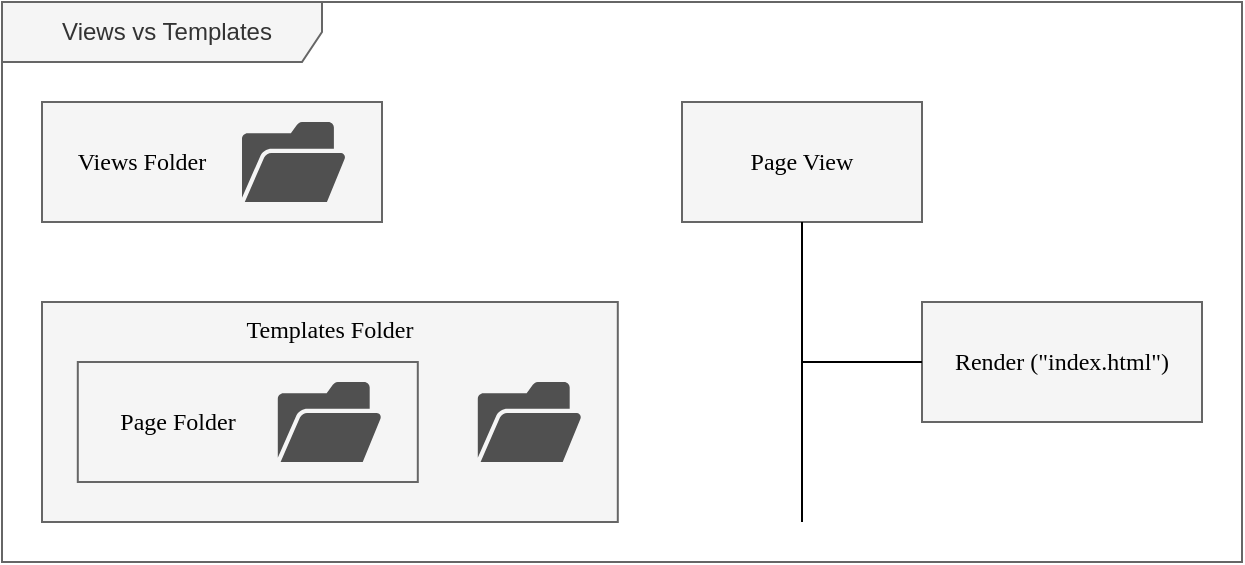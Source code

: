 <mxfile>
    <diagram id="hVWNacycG0EmZBMDkKeU" name="Phoenix">
        <mxGraphModel dx="180" dy="771" grid="1" gridSize="10" guides="1" tooltips="1" connect="1" arrows="1" fold="1" page="1" pageScale="1" pageWidth="850" pageHeight="1100" background="#FFFFFF" math="0" shadow="0">
            <root>
                <mxCell id="0"/>
                <mxCell id="1" parent="0"/>
                <mxCell id="51" value="Views vs Templates" style="shape=umlFrame;whiteSpace=wrap;html=1;width=160;height=30;boundedLbl=1;verticalAlign=middle;align=center;spacingLeft=5;rounded=0;sketch=0;fontColor=#333333;strokeColor=#666666;fillColor=#f5f5f5;" vertex="1" parent="1">
                    <mxGeometry x="880" y="40" width="620" height="280" as="geometry"/>
                </mxCell>
                <mxCell id="60" value="Page View" style="rounded=0;whiteSpace=wrap;html=1;fillColor=#f5f5f5;strokeColor=#666666;fontColor=#000000;fontFamily=Verdana;" vertex="1" parent="1">
                    <mxGeometry x="1220" y="90" width="120" height="60" as="geometry"/>
                </mxCell>
                <mxCell id="61" style="rounded=1;orthogonalLoop=1;jettySize=auto;html=1;strokeColor=#000000;endArrow=none;endFill=0;exitX=0.5;exitY=1;exitDx=0;exitDy=0;" edge="1" parent="1" source="60">
                    <mxGeometry relative="1" as="geometry">
                        <mxPoint x="1280" y="300" as="targetPoint"/>
                        <mxPoint x="1270" y="160" as="sourcePoint"/>
                    </mxGeometry>
                </mxCell>
                <mxCell id="62" value="Render (&quot;index.html&quot;)" style="rounded=0;whiteSpace=wrap;html=1;fillColor=#f5f5f5;strokeColor=#666666;fontColor=#000000;fontFamily=Verdana;" vertex="1" parent="1">
                    <mxGeometry x="1340" y="190" width="140" height="60" as="geometry"/>
                </mxCell>
                <mxCell id="63" style="rounded=1;orthogonalLoop=1;jettySize=auto;html=1;strokeColor=#000000;endArrow=none;endFill=0;exitX=0;exitY=0.5;exitDx=0;exitDy=0;" edge="1" parent="1" source="62">
                    <mxGeometry relative="1" as="geometry">
                        <mxPoint x="1280" y="220" as="targetPoint"/>
                        <mxPoint x="1290" y="150" as="sourcePoint"/>
                    </mxGeometry>
                </mxCell>
                <mxCell id="64" value="" style="group" vertex="1" connectable="0" parent="1">
                    <mxGeometry x="900" y="90" width="170" height="60" as="geometry"/>
                </mxCell>
                <mxCell id="52" value="" style="rounded=0;whiteSpace=wrap;html=1;fillColor=#f5f5f5;strokeColor=#666666;fontColor=#000000;fontFamily=Verdana;align=left;" vertex="1" parent="64">
                    <mxGeometry width="170" height="60" as="geometry"/>
                </mxCell>
                <mxCell id="53" value="&lt;span style=&quot;font-family: &amp;#34;verdana&amp;#34; ; font-size: 12px ; font-style: normal ; font-weight: 400 ; letter-spacing: normal ; text-indent: 0px ; text-transform: none ; word-spacing: 0px ; display: inline ; float: none&quot;&gt;Views&amp;nbsp;&lt;/span&gt;&lt;span style=&quot;font-family: &amp;#34;verdana&amp;#34;&quot;&gt;Folder&lt;/span&gt;" style="text;whiteSpace=wrap;html=1;labelBackgroundColor=none;fontColor=#000000;align=center;verticalAlign=middle;" vertex="1" parent="64">
                    <mxGeometry x="10" y="20" width="80" height="20" as="geometry"/>
                </mxCell>
                <mxCell id="54" value="" style="pointerEvents=1;shadow=0;dashed=0;html=1;strokeColor=none;fillColor=#505050;labelPosition=center;verticalLabelPosition=bottom;verticalAlign=top;outlineConnect=0;align=center;shape=mxgraph.office.concepts.folder_open;" vertex="1" parent="64">
                    <mxGeometry x="100" y="10" width="52.1" height="40" as="geometry"/>
                </mxCell>
                <mxCell id="65" value="" style="group" vertex="1" connectable="0" parent="1">
                    <mxGeometry x="900" y="190" width="287.9" height="110" as="geometry"/>
                </mxCell>
                <mxCell id="50" value="Templates Folder" style="rounded=0;whiteSpace=wrap;html=1;fillColor=#f5f5f5;strokeColor=#666666;fontColor=#000000;fontFamily=Verdana;align=center;verticalAlign=top;" vertex="1" parent="65">
                    <mxGeometry width="287.9" height="110" as="geometry"/>
                </mxCell>
                <mxCell id="55" value="" style="rounded=0;whiteSpace=wrap;html=1;fillColor=#f5f5f5;strokeColor=#666666;fontColor=#000000;fontFamily=Verdana;align=left;" vertex="1" parent="65">
                    <mxGeometry x="17.9" y="30" width="170" height="60" as="geometry"/>
                </mxCell>
                <mxCell id="56" value="&lt;span style=&quot;font-family: &amp;#34;verdana&amp;#34; ; font-size: 12px ; font-style: normal ; font-weight: 400 ; letter-spacing: normal ; text-indent: 0px ; text-transform: none ; word-spacing: 0px ; display: inline ; float: none&quot;&gt;Page&amp;nbsp;&lt;/span&gt;&lt;span style=&quot;font-family: &amp;#34;verdana&amp;#34;&quot;&gt;Folder&lt;/span&gt;" style="text;whiteSpace=wrap;html=1;labelBackgroundColor=none;fontColor=#000000;align=center;verticalAlign=middle;" vertex="1" parent="65">
                    <mxGeometry x="27.9" y="50" width="80" height="20" as="geometry"/>
                </mxCell>
                <mxCell id="57" value="" style="pointerEvents=1;shadow=0;dashed=0;html=1;strokeColor=none;fillColor=#505050;labelPosition=center;verticalLabelPosition=bottom;verticalAlign=top;outlineConnect=0;align=center;shape=mxgraph.office.concepts.folder_open;" vertex="1" parent="65">
                    <mxGeometry x="117.9" y="40" width="52.1" height="40" as="geometry"/>
                </mxCell>
                <mxCell id="58" value="" style="pointerEvents=1;shadow=0;dashed=0;html=1;strokeColor=none;fillColor=#505050;labelPosition=center;verticalLabelPosition=bottom;verticalAlign=top;outlineConnect=0;align=center;shape=mxgraph.office.concepts.folder_open;" vertex="1" parent="65">
                    <mxGeometry x="217.9" y="40" width="52.1" height="40" as="geometry"/>
                </mxCell>
            </root>
        </mxGraphModel>
    </diagram>
</mxfile>